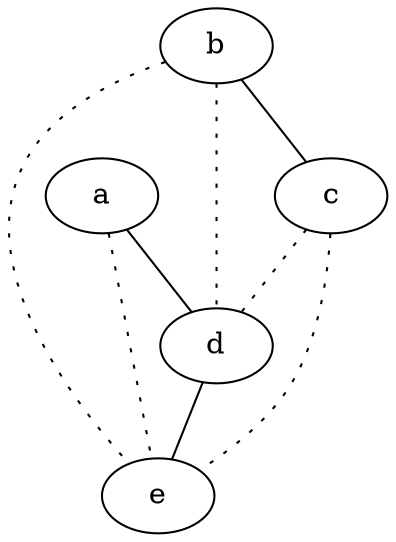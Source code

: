 graph {
a -- d;
a -- e [style=dotted];
b -- c;
b -- d [style=dotted];
b -- e [style=dotted];
c -- d [style=dotted];
c -- e [style=dotted];
d -- e;
}
